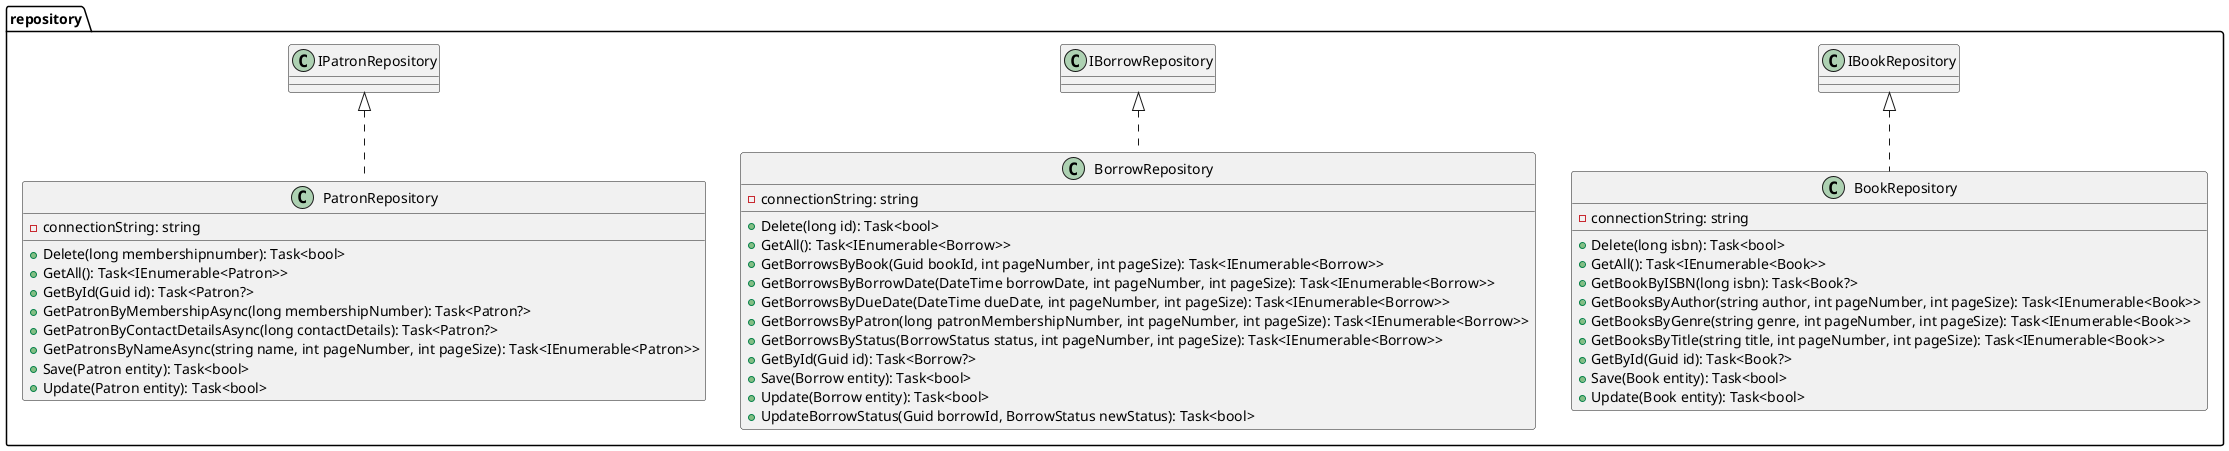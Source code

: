 @startuml
package repository {

    class BookRepository {
        - connectionString: string
        + Delete(long isbn): Task<bool>
        + GetAll(): Task<IEnumerable<Book>>
        + GetBookByISBN(long isbn): Task<Book?>
        + GetBooksByAuthor(string author, int pageNumber, int pageSize): Task<IEnumerable<Book>>
        + GetBooksByGenre(string genre, int pageNumber, int pageSize): Task<IEnumerable<Book>>
        + GetBooksByTitle(string title, int pageNumber, int pageSize): Task<IEnumerable<Book>>
        + GetById(Guid id): Task<Book?>
        + Save(Book entity): Task<bool>
        + Update(Book entity): Task<bool>
    }

    class BorrowRepository {
        - connectionString: string
        + Delete(long id): Task<bool>
        + GetAll(): Task<IEnumerable<Borrow>>
        + GetBorrowsByBook(Guid bookId, int pageNumber, int pageSize): Task<IEnumerable<Borrow>>
        + GetBorrowsByBorrowDate(DateTime borrowDate, int pageNumber, int pageSize): Task<IEnumerable<Borrow>>
        + GetBorrowsByDueDate(DateTime dueDate, int pageNumber, int pageSize): Task<IEnumerable<Borrow>>
        + GetBorrowsByPatron(long patronMembershipNumber, int pageNumber, int pageSize): Task<IEnumerable<Borrow>>
        + GetBorrowsByStatus(BorrowStatus status, int pageNumber, int pageSize): Task<IEnumerable<Borrow>>
        + GetById(Guid id): Task<Borrow?>
        + Save(Borrow entity): Task<bool>
        + Update(Borrow entity): Task<bool>
        + UpdateBorrowStatus(Guid borrowId, BorrowStatus newStatus): Task<bool> 
    }

    class PatronRepository {
        - connectionString: string
        + Delete(long membershipnumber): Task<bool>
        + GetAll(): Task<IEnumerable<Patron>>
        + GetById(Guid id): Task<Patron?>
        + GetPatronByMembershipAsync(long membershipNumber): Task<Patron?>
        + GetPatronByContactDetailsAsync(long contactDetails): Task<Patron?>
        + GetPatronsByNameAsync(string name, int pageNumber, int pageSize): Task<IEnumerable<Patron>>
        + Save(Patron entity): Task<bool>
        + Update(Patron entity): Task<bool>
    }

    IBookRepository <|.. BookRepository
    IBorrowRepository <|.. BorrowRepository
    IPatronRepository <|.. PatronRepository
}
@enduml
